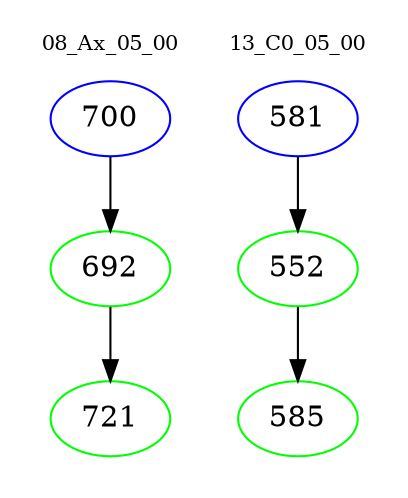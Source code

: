 digraph{
subgraph cluster_0 {
color = white
label = "08_Ax_05_00";
fontsize=10;
T0_700 [label="700", color="blue"]
T0_700 -> T0_692 [color="black"]
T0_692 [label="692", color="green"]
T0_692 -> T0_721 [color="black"]
T0_721 [label="721", color="green"]
}
subgraph cluster_1 {
color = white
label = "13_C0_05_00";
fontsize=10;
T1_581 [label="581", color="blue"]
T1_581 -> T1_552 [color="black"]
T1_552 [label="552", color="green"]
T1_552 -> T1_585 [color="black"]
T1_585 [label="585", color="green"]
}
}
